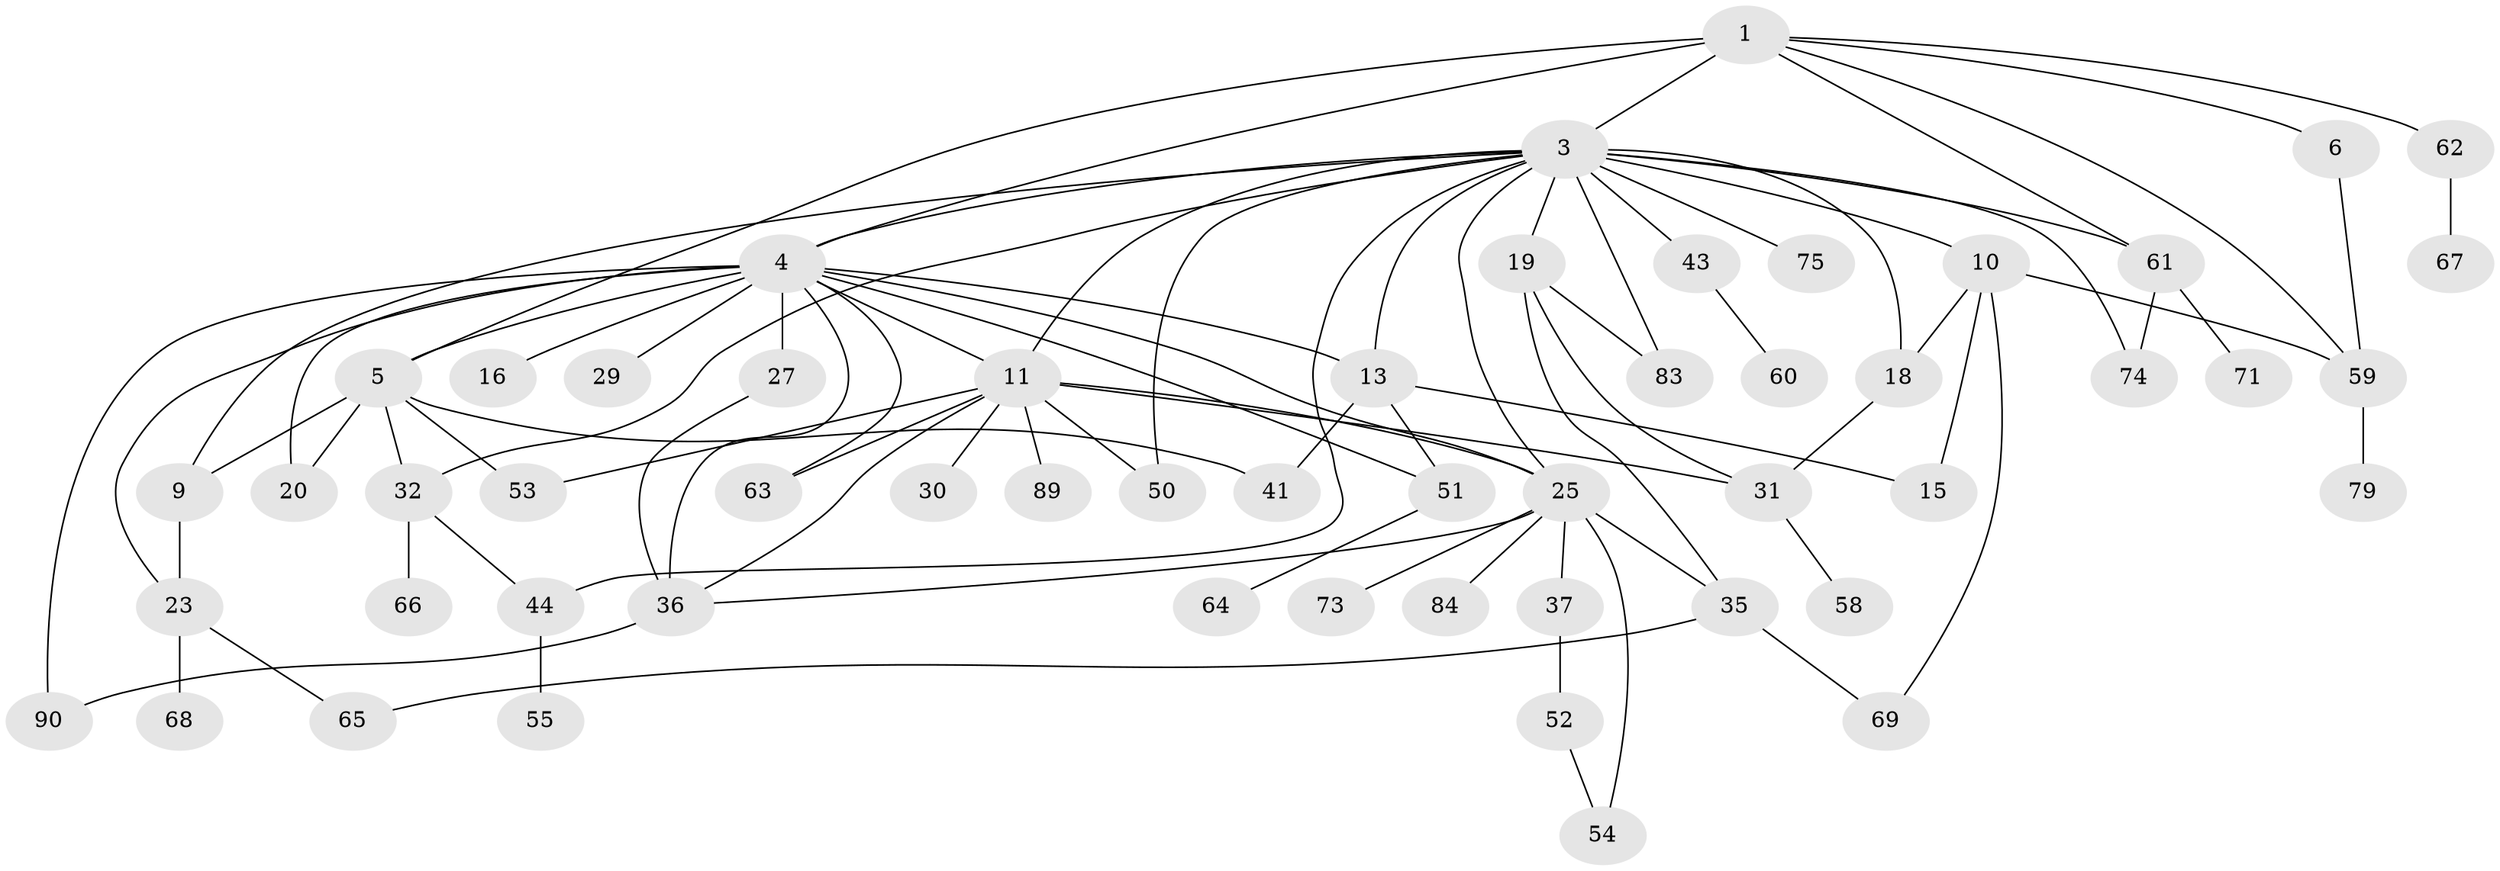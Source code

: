 // original degree distribution, {3: 0.23333333333333334, 7: 0.022222222222222223, 5: 0.1, 4: 0.1, 2: 0.28888888888888886, 13: 0.011111111111111112, 6: 0.011111111111111112, 1: 0.23333333333333334}
// Generated by graph-tools (version 1.1) at 2025/16/03/04/25 18:16:55]
// undirected, 54 vertices, 86 edges
graph export_dot {
graph [start="1"]
  node [color=gray90,style=filled];
  1 [super="+2"];
  3 [super="+8"];
  4 [super="+47+12+70"];
  5 [super="+7"];
  6;
  9 [super="+87"];
  10 [super="+56"];
  11 [super="+45+17"];
  13 [super="+39"];
  15;
  16;
  18;
  19;
  20 [super="+77"];
  23 [super="+33+40"];
  25 [super="+78+26+49+34"];
  27;
  29 [super="+82"];
  30;
  31 [super="+46"];
  32 [super="+85+86"];
  35;
  36 [super="+57"];
  37;
  41;
  43;
  44;
  50;
  51;
  52;
  53;
  54;
  55;
  58;
  59 [super="+76"];
  60;
  61;
  62;
  63 [super="+81"];
  64;
  65;
  66;
  67;
  68;
  69;
  71;
  73;
  74;
  75;
  79;
  83;
  84;
  89;
  90;
  1 -- 3;
  1 -- 4 [weight=2];
  1 -- 5;
  1 -- 6;
  1 -- 61;
  1 -- 62;
  1 -- 59;
  3 -- 11;
  3 -- 19;
  3 -- 25;
  3 -- 32;
  3 -- 9;
  3 -- 10 [weight=2];
  3 -- 74;
  3 -- 44;
  3 -- 13;
  3 -- 43;
  3 -- 75;
  3 -- 18;
  3 -- 83;
  3 -- 50;
  3 -- 61;
  3 -- 4;
  4 -- 90;
  4 -- 11;
  4 -- 5;
  4 -- 36;
  4 -- 13;
  4 -- 16;
  4 -- 51;
  4 -- 20;
  4 -- 23;
  4 -- 27;
  4 -- 29;
  4 -- 63;
  4 -- 25;
  5 -- 20;
  5 -- 32;
  5 -- 53;
  5 -- 9;
  5 -- 41;
  6 -- 59;
  9 -- 23;
  10 -- 15;
  10 -- 18;
  10 -- 69;
  10 -- 59;
  11 -- 50;
  11 -- 53;
  11 -- 25;
  11 -- 89;
  11 -- 30;
  11 -- 31;
  11 -- 63 [weight=2];
  11 -- 36;
  13 -- 41;
  13 -- 51;
  13 -- 15;
  18 -- 31;
  19 -- 35;
  19 -- 83;
  19 -- 31;
  23 -- 65;
  23 -- 68;
  25 -- 35;
  25 -- 37;
  25 -- 73;
  25 -- 36;
  25 -- 84;
  25 -- 54;
  27 -- 36;
  31 -- 58;
  32 -- 66;
  32 -- 44;
  35 -- 65;
  35 -- 69;
  36 -- 90;
  37 -- 52;
  43 -- 60;
  44 -- 55;
  51 -- 64;
  52 -- 54;
  59 -- 79;
  61 -- 71;
  61 -- 74;
  62 -- 67;
}
